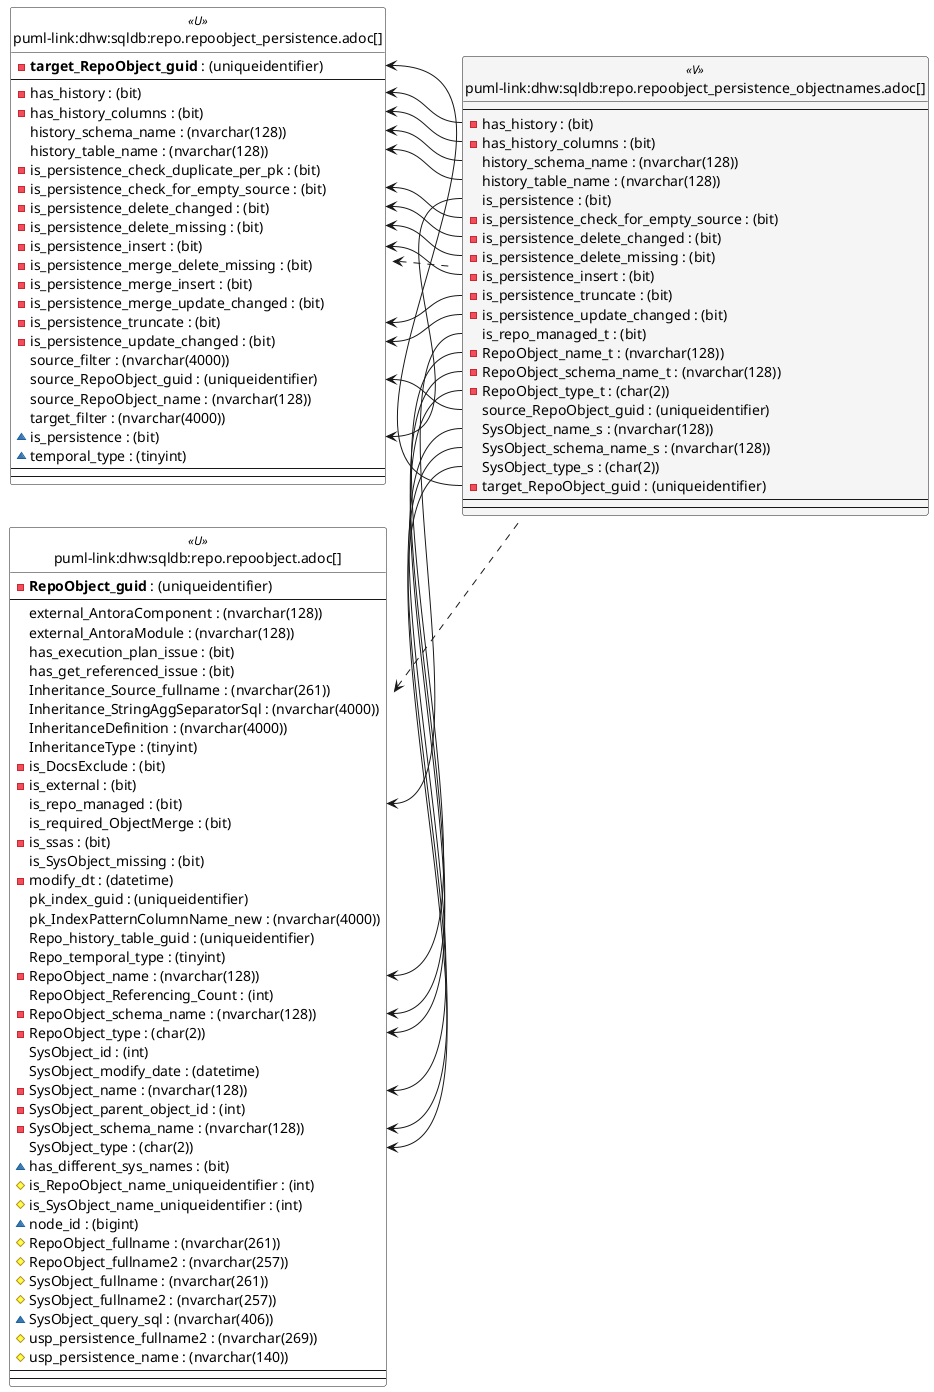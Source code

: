 @startuml
left to right direction
'top to bottom direction
hide circle
'avoide "." issues:
set namespaceSeparator none


skinparam class {
  BackgroundColor White
  BackgroundColor<<FN>> Yellow
  BackgroundColor<<FS>> Yellow
  BackgroundColor<<FT>> LightGray
  BackgroundColor<<IF>> Yellow
  BackgroundColor<<IS>> Yellow
  BackgroundColor<<P>> Aqua
  BackgroundColor<<PC>> Aqua
  BackgroundColor<<SN>> Yellow
  BackgroundColor<<SO>> SlateBlue
  BackgroundColor<<TF>> LightGray
  BackgroundColor<<TR>> Tomato
  BackgroundColor<<U>> White
  BackgroundColor<<V>> WhiteSmoke
  BackgroundColor<<X>> Aqua
  BackgroundColor<<external>> AliceBlue
}


entity "puml-link:dhw:sqldb:repo.repoobject.adoc[]" as repo.RepoObject << U >> {
  - **RepoObject_guid** : (uniqueidentifier)
  --
  external_AntoraComponent : (nvarchar(128))
  external_AntoraModule : (nvarchar(128))
  has_execution_plan_issue : (bit)
  has_get_referenced_issue : (bit)
  Inheritance_Source_fullname : (nvarchar(261))
  Inheritance_StringAggSeparatorSql : (nvarchar(4000))
  InheritanceDefinition : (nvarchar(4000))
  InheritanceType : (tinyint)
  - is_DocsExclude : (bit)
  - is_external : (bit)
  is_repo_managed : (bit)
  is_required_ObjectMerge : (bit)
  - is_ssas : (bit)
  is_SysObject_missing : (bit)
  - modify_dt : (datetime)
  pk_index_guid : (uniqueidentifier)
  pk_IndexPatternColumnName_new : (nvarchar(4000))
  Repo_history_table_guid : (uniqueidentifier)
  Repo_temporal_type : (tinyint)
  - RepoObject_name : (nvarchar(128))
  RepoObject_Referencing_Count : (int)
  - RepoObject_schema_name : (nvarchar(128))
  - RepoObject_type : (char(2))
  SysObject_id : (int)
  SysObject_modify_date : (datetime)
  - SysObject_name : (nvarchar(128))
  - SysObject_parent_object_id : (int)
  - SysObject_schema_name : (nvarchar(128))
  SysObject_type : (char(2))
  ~ has_different_sys_names : (bit)
  # is_RepoObject_name_uniqueidentifier : (int)
  # is_SysObject_name_uniqueidentifier : (int)
  ~ node_id : (bigint)
  # RepoObject_fullname : (nvarchar(261))
  # RepoObject_fullname2 : (nvarchar(257))
  # SysObject_fullname : (nvarchar(261))
  # SysObject_fullname2 : (nvarchar(257))
  ~ SysObject_query_sql : (nvarchar(406))
  # usp_persistence_fullname2 : (nvarchar(269))
  # usp_persistence_name : (nvarchar(140))
  --
  --
}

entity "puml-link:dhw:sqldb:repo.repoobject_persistence.adoc[]" as repo.RepoObject_persistence << U >> {
  - **target_RepoObject_guid** : (uniqueidentifier)
  --
  - has_history : (bit)
  - has_history_columns : (bit)
  history_schema_name : (nvarchar(128))
  history_table_name : (nvarchar(128))
  - is_persistence_check_duplicate_per_pk : (bit)
  - is_persistence_check_for_empty_source : (bit)
  - is_persistence_delete_changed : (bit)
  - is_persistence_delete_missing : (bit)
  - is_persistence_insert : (bit)
  - is_persistence_merge_delete_missing : (bit)
  - is_persistence_merge_insert : (bit)
  - is_persistence_merge_update_changed : (bit)
  - is_persistence_truncate : (bit)
  - is_persistence_update_changed : (bit)
  source_filter : (nvarchar(4000))
  source_RepoObject_guid : (uniqueidentifier)
  source_RepoObject_name : (nvarchar(128))
  target_filter : (nvarchar(4000))
  ~ is_persistence : (bit)
  ~ temporal_type : (tinyint)
  --
  --
}

entity "puml-link:dhw:sqldb:repo.repoobject_persistence_objectnames.adoc[]" as repo.RepoObject_persistence_ObjectNames << V >> {
  --
  - has_history : (bit)
  - has_history_columns : (bit)
  history_schema_name : (nvarchar(128))
  history_table_name : (nvarchar(128))
  is_persistence : (bit)
  - is_persistence_check_for_empty_source : (bit)
  - is_persistence_delete_changed : (bit)
  - is_persistence_delete_missing : (bit)
  - is_persistence_insert : (bit)
  - is_persistence_truncate : (bit)
  - is_persistence_update_changed : (bit)
  is_repo_managed_t : (bit)
  - RepoObject_name_t : (nvarchar(128))
  - RepoObject_schema_name_t : (nvarchar(128))
  - RepoObject_type_t : (char(2))
  source_RepoObject_guid : (uniqueidentifier)
  SysObject_name_s : (nvarchar(128))
  SysObject_schema_name_s : (nvarchar(128))
  SysObject_type_s : (char(2))
  - target_RepoObject_guid : (uniqueidentifier)
  --
  --
}

repo.RepoObject <.. repo.RepoObject_persistence_ObjectNames
repo.RepoObject_persistence <.. repo.RepoObject_persistence_ObjectNames
"repo.RepoObject::is_repo_managed" <-- "repo.RepoObject_persistence_ObjectNames::is_repo_managed_t"
"repo.RepoObject::RepoObject_name" <-- "repo.RepoObject_persistence_ObjectNames::RepoObject_name_t"
"repo.RepoObject::RepoObject_schema_name" <-- "repo.RepoObject_persistence_ObjectNames::RepoObject_schema_name_t"
"repo.RepoObject::RepoObject_type" <-- "repo.RepoObject_persistence_ObjectNames::RepoObject_type_t"
"repo.RepoObject::SysObject_name" <-- "repo.RepoObject_persistence_ObjectNames::SysObject_name_s"
"repo.RepoObject::SysObject_schema_name" <-- "repo.RepoObject_persistence_ObjectNames::SysObject_schema_name_s"
"repo.RepoObject::SysObject_type" <-- "repo.RepoObject_persistence_ObjectNames::SysObject_type_s"
"repo.RepoObject_persistence::has_history" <-- "repo.RepoObject_persistence_ObjectNames::has_history"
"repo.RepoObject_persistence::has_history_columns" <-- "repo.RepoObject_persistence_ObjectNames::has_history_columns"
"repo.RepoObject_persistence::history_schema_name" <-- "repo.RepoObject_persistence_ObjectNames::history_schema_name"
"repo.RepoObject_persistence::history_table_name" <-- "repo.RepoObject_persistence_ObjectNames::history_table_name"
"repo.RepoObject_persistence::is_persistence" <-- "repo.RepoObject_persistence_ObjectNames::is_persistence"
"repo.RepoObject_persistence::is_persistence_check_for_empty_source" <-- "repo.RepoObject_persistence_ObjectNames::is_persistence_check_for_empty_source"
"repo.RepoObject_persistence::is_persistence_delete_changed" <-- "repo.RepoObject_persistence_ObjectNames::is_persistence_delete_changed"
"repo.RepoObject_persistence::is_persistence_delete_missing" <-- "repo.RepoObject_persistence_ObjectNames::is_persistence_delete_missing"
"repo.RepoObject_persistence::is_persistence_insert" <-- "repo.RepoObject_persistence_ObjectNames::is_persistence_insert"
"repo.RepoObject_persistence::is_persistence_truncate" <-- "repo.RepoObject_persistence_ObjectNames::is_persistence_truncate"
"repo.RepoObject_persistence::is_persistence_update_changed" <-- "repo.RepoObject_persistence_ObjectNames::is_persistence_update_changed"
"repo.RepoObject_persistence::source_RepoObject_guid" <-- "repo.RepoObject_persistence_ObjectNames::source_RepoObject_guid"
"repo.RepoObject_persistence::target_RepoObject_guid" <-- "repo.RepoObject_persistence_ObjectNames::target_RepoObject_guid"
@enduml

